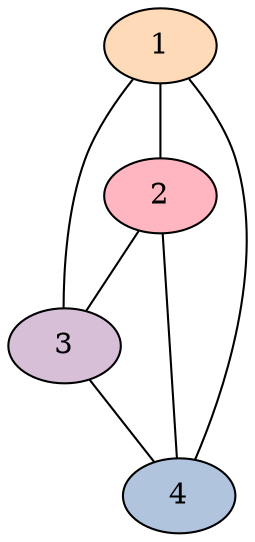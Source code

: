 // Хроматическое число: 4
graph G {
    1 [style=filled, fillcolor=peachpuff];
    2 [style=filled, fillcolor=lightpink];
    3 [style=filled, fillcolor=thistle];
    4 [style=filled, fillcolor=lightsteelblue];
    3 -- 4;
    2 -- 3;
    2 -- 4;
    1 -- 2;
    1 -- 4;
    1 -- 3;
}
